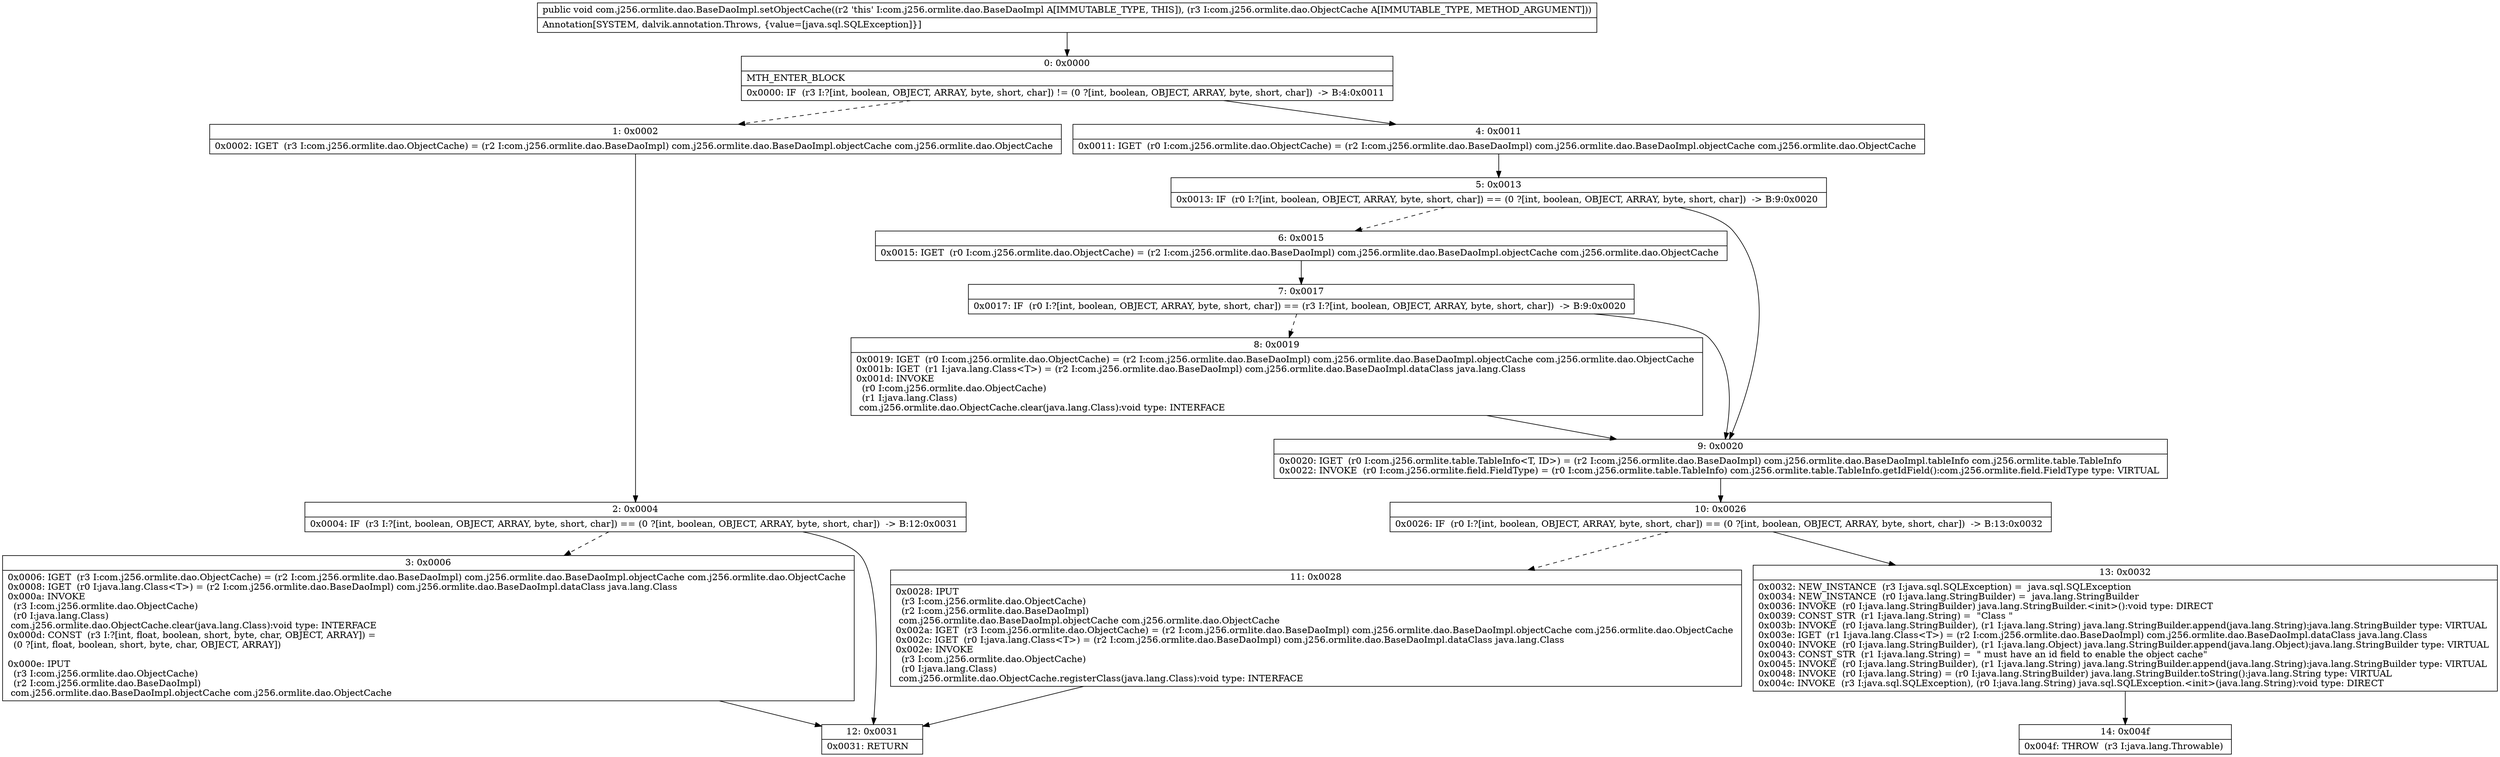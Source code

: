 digraph "CFG forcom.j256.ormlite.dao.BaseDaoImpl.setObjectCache(Lcom\/j256\/ormlite\/dao\/ObjectCache;)V" {
Node_0 [shape=record,label="{0\:\ 0x0000|MTH_ENTER_BLOCK\l|0x0000: IF  (r3 I:?[int, boolean, OBJECT, ARRAY, byte, short, char]) != (0 ?[int, boolean, OBJECT, ARRAY, byte, short, char])  \-\> B:4:0x0011 \l}"];
Node_1 [shape=record,label="{1\:\ 0x0002|0x0002: IGET  (r3 I:com.j256.ormlite.dao.ObjectCache) = (r2 I:com.j256.ormlite.dao.BaseDaoImpl) com.j256.ormlite.dao.BaseDaoImpl.objectCache com.j256.ormlite.dao.ObjectCache \l}"];
Node_2 [shape=record,label="{2\:\ 0x0004|0x0004: IF  (r3 I:?[int, boolean, OBJECT, ARRAY, byte, short, char]) == (0 ?[int, boolean, OBJECT, ARRAY, byte, short, char])  \-\> B:12:0x0031 \l}"];
Node_3 [shape=record,label="{3\:\ 0x0006|0x0006: IGET  (r3 I:com.j256.ormlite.dao.ObjectCache) = (r2 I:com.j256.ormlite.dao.BaseDaoImpl) com.j256.ormlite.dao.BaseDaoImpl.objectCache com.j256.ormlite.dao.ObjectCache \l0x0008: IGET  (r0 I:java.lang.Class\<T\>) = (r2 I:com.j256.ormlite.dao.BaseDaoImpl) com.j256.ormlite.dao.BaseDaoImpl.dataClass java.lang.Class \l0x000a: INVOKE  \l  (r3 I:com.j256.ormlite.dao.ObjectCache)\l  (r0 I:java.lang.Class)\l com.j256.ormlite.dao.ObjectCache.clear(java.lang.Class):void type: INTERFACE \l0x000d: CONST  (r3 I:?[int, float, boolean, short, byte, char, OBJECT, ARRAY]) = \l  (0 ?[int, float, boolean, short, byte, char, OBJECT, ARRAY])\l \l0x000e: IPUT  \l  (r3 I:com.j256.ormlite.dao.ObjectCache)\l  (r2 I:com.j256.ormlite.dao.BaseDaoImpl)\l com.j256.ormlite.dao.BaseDaoImpl.objectCache com.j256.ormlite.dao.ObjectCache \l}"];
Node_4 [shape=record,label="{4\:\ 0x0011|0x0011: IGET  (r0 I:com.j256.ormlite.dao.ObjectCache) = (r2 I:com.j256.ormlite.dao.BaseDaoImpl) com.j256.ormlite.dao.BaseDaoImpl.objectCache com.j256.ormlite.dao.ObjectCache \l}"];
Node_5 [shape=record,label="{5\:\ 0x0013|0x0013: IF  (r0 I:?[int, boolean, OBJECT, ARRAY, byte, short, char]) == (0 ?[int, boolean, OBJECT, ARRAY, byte, short, char])  \-\> B:9:0x0020 \l}"];
Node_6 [shape=record,label="{6\:\ 0x0015|0x0015: IGET  (r0 I:com.j256.ormlite.dao.ObjectCache) = (r2 I:com.j256.ormlite.dao.BaseDaoImpl) com.j256.ormlite.dao.BaseDaoImpl.objectCache com.j256.ormlite.dao.ObjectCache \l}"];
Node_7 [shape=record,label="{7\:\ 0x0017|0x0017: IF  (r0 I:?[int, boolean, OBJECT, ARRAY, byte, short, char]) == (r3 I:?[int, boolean, OBJECT, ARRAY, byte, short, char])  \-\> B:9:0x0020 \l}"];
Node_8 [shape=record,label="{8\:\ 0x0019|0x0019: IGET  (r0 I:com.j256.ormlite.dao.ObjectCache) = (r2 I:com.j256.ormlite.dao.BaseDaoImpl) com.j256.ormlite.dao.BaseDaoImpl.objectCache com.j256.ormlite.dao.ObjectCache \l0x001b: IGET  (r1 I:java.lang.Class\<T\>) = (r2 I:com.j256.ormlite.dao.BaseDaoImpl) com.j256.ormlite.dao.BaseDaoImpl.dataClass java.lang.Class \l0x001d: INVOKE  \l  (r0 I:com.j256.ormlite.dao.ObjectCache)\l  (r1 I:java.lang.Class)\l com.j256.ormlite.dao.ObjectCache.clear(java.lang.Class):void type: INTERFACE \l}"];
Node_9 [shape=record,label="{9\:\ 0x0020|0x0020: IGET  (r0 I:com.j256.ormlite.table.TableInfo\<T, ID\>) = (r2 I:com.j256.ormlite.dao.BaseDaoImpl) com.j256.ormlite.dao.BaseDaoImpl.tableInfo com.j256.ormlite.table.TableInfo \l0x0022: INVOKE  (r0 I:com.j256.ormlite.field.FieldType) = (r0 I:com.j256.ormlite.table.TableInfo) com.j256.ormlite.table.TableInfo.getIdField():com.j256.ormlite.field.FieldType type: VIRTUAL \l}"];
Node_10 [shape=record,label="{10\:\ 0x0026|0x0026: IF  (r0 I:?[int, boolean, OBJECT, ARRAY, byte, short, char]) == (0 ?[int, boolean, OBJECT, ARRAY, byte, short, char])  \-\> B:13:0x0032 \l}"];
Node_11 [shape=record,label="{11\:\ 0x0028|0x0028: IPUT  \l  (r3 I:com.j256.ormlite.dao.ObjectCache)\l  (r2 I:com.j256.ormlite.dao.BaseDaoImpl)\l com.j256.ormlite.dao.BaseDaoImpl.objectCache com.j256.ormlite.dao.ObjectCache \l0x002a: IGET  (r3 I:com.j256.ormlite.dao.ObjectCache) = (r2 I:com.j256.ormlite.dao.BaseDaoImpl) com.j256.ormlite.dao.BaseDaoImpl.objectCache com.j256.ormlite.dao.ObjectCache \l0x002c: IGET  (r0 I:java.lang.Class\<T\>) = (r2 I:com.j256.ormlite.dao.BaseDaoImpl) com.j256.ormlite.dao.BaseDaoImpl.dataClass java.lang.Class \l0x002e: INVOKE  \l  (r3 I:com.j256.ormlite.dao.ObjectCache)\l  (r0 I:java.lang.Class)\l com.j256.ormlite.dao.ObjectCache.registerClass(java.lang.Class):void type: INTERFACE \l}"];
Node_12 [shape=record,label="{12\:\ 0x0031|0x0031: RETURN   \l}"];
Node_13 [shape=record,label="{13\:\ 0x0032|0x0032: NEW_INSTANCE  (r3 I:java.sql.SQLException) =  java.sql.SQLException \l0x0034: NEW_INSTANCE  (r0 I:java.lang.StringBuilder) =  java.lang.StringBuilder \l0x0036: INVOKE  (r0 I:java.lang.StringBuilder) java.lang.StringBuilder.\<init\>():void type: DIRECT \l0x0039: CONST_STR  (r1 I:java.lang.String) =  \"Class \" \l0x003b: INVOKE  (r0 I:java.lang.StringBuilder), (r1 I:java.lang.String) java.lang.StringBuilder.append(java.lang.String):java.lang.StringBuilder type: VIRTUAL \l0x003e: IGET  (r1 I:java.lang.Class\<T\>) = (r2 I:com.j256.ormlite.dao.BaseDaoImpl) com.j256.ormlite.dao.BaseDaoImpl.dataClass java.lang.Class \l0x0040: INVOKE  (r0 I:java.lang.StringBuilder), (r1 I:java.lang.Object) java.lang.StringBuilder.append(java.lang.Object):java.lang.StringBuilder type: VIRTUAL \l0x0043: CONST_STR  (r1 I:java.lang.String) =  \" must have an id field to enable the object cache\" \l0x0045: INVOKE  (r0 I:java.lang.StringBuilder), (r1 I:java.lang.String) java.lang.StringBuilder.append(java.lang.String):java.lang.StringBuilder type: VIRTUAL \l0x0048: INVOKE  (r0 I:java.lang.String) = (r0 I:java.lang.StringBuilder) java.lang.StringBuilder.toString():java.lang.String type: VIRTUAL \l0x004c: INVOKE  (r3 I:java.sql.SQLException), (r0 I:java.lang.String) java.sql.SQLException.\<init\>(java.lang.String):void type: DIRECT \l}"];
Node_14 [shape=record,label="{14\:\ 0x004f|0x004f: THROW  (r3 I:java.lang.Throwable) \l}"];
MethodNode[shape=record,label="{public void com.j256.ormlite.dao.BaseDaoImpl.setObjectCache((r2 'this' I:com.j256.ormlite.dao.BaseDaoImpl A[IMMUTABLE_TYPE, THIS]), (r3 I:com.j256.ormlite.dao.ObjectCache A[IMMUTABLE_TYPE, METHOD_ARGUMENT]))  | Annotation[SYSTEM, dalvik.annotation.Throws, \{value=[java.sql.SQLException]\}]\l}"];
MethodNode -> Node_0;
Node_0 -> Node_1[style=dashed];
Node_0 -> Node_4;
Node_1 -> Node_2;
Node_2 -> Node_3[style=dashed];
Node_2 -> Node_12;
Node_3 -> Node_12;
Node_4 -> Node_5;
Node_5 -> Node_6[style=dashed];
Node_5 -> Node_9;
Node_6 -> Node_7;
Node_7 -> Node_8[style=dashed];
Node_7 -> Node_9;
Node_8 -> Node_9;
Node_9 -> Node_10;
Node_10 -> Node_11[style=dashed];
Node_10 -> Node_13;
Node_11 -> Node_12;
Node_13 -> Node_14;
}

